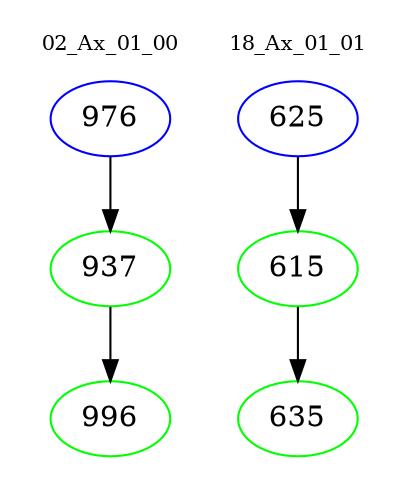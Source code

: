 digraph{
subgraph cluster_0 {
color = white
label = "02_Ax_01_00";
fontsize=10;
T0_976 [label="976", color="blue"]
T0_976 -> T0_937 [color="black"]
T0_937 [label="937", color="green"]
T0_937 -> T0_996 [color="black"]
T0_996 [label="996", color="green"]
}
subgraph cluster_1 {
color = white
label = "18_Ax_01_01";
fontsize=10;
T1_625 [label="625", color="blue"]
T1_625 -> T1_615 [color="black"]
T1_615 [label="615", color="green"]
T1_615 -> T1_635 [color="black"]
T1_635 [label="635", color="green"]
}
}
